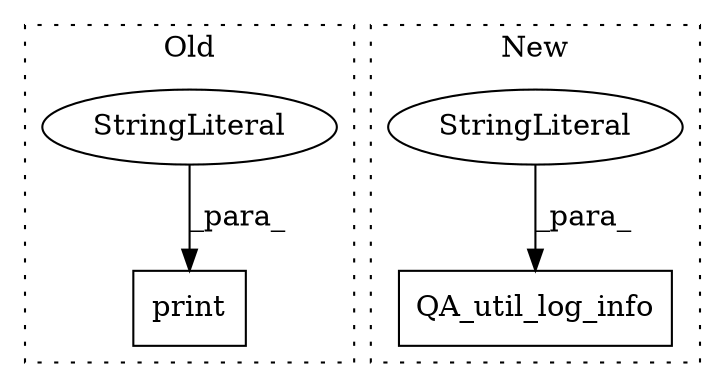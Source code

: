 digraph G {
subgraph cluster0 {
1 [label="print" a="32" s="1463,1474" l="6,1" shape="box"];
3 [label="StringLiteral" a="45" s="1469" l="5" shape="ellipse"];
label = "Old";
style="dotted";
}
subgraph cluster1 {
2 [label="QA_util_log_info" a="32" s="1593,1626" l="17,1" shape="box"];
4 [label="StringLiteral" a="45" s="1610" l="16" shape="ellipse"];
label = "New";
style="dotted";
}
3 -> 1 [label="_para_"];
4 -> 2 [label="_para_"];
}